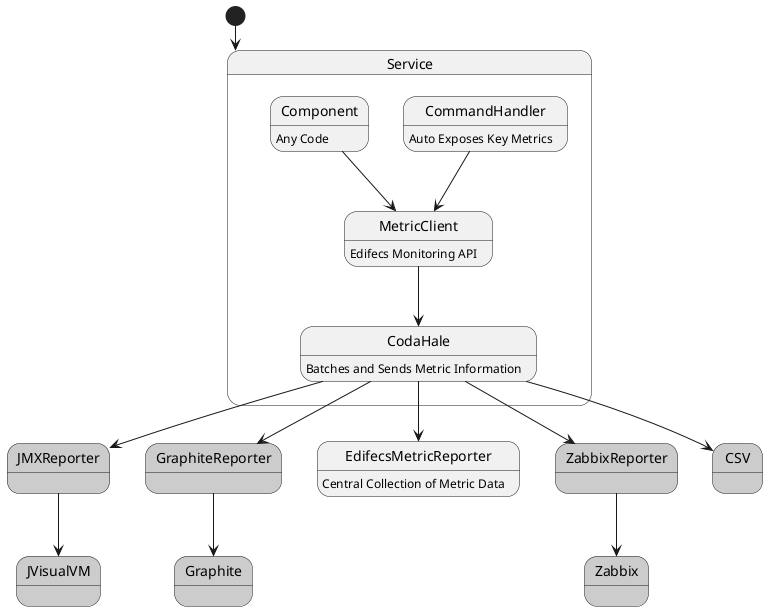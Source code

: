@startuml

[*] --> Service

state Service {
	CommandHandler --> MetricClient
	Component --> MetricClient
	MetricClient --> CodaHale
	
	
	Component : Any Code
	CommandHandler : Auto Exposes Key Metrics
	MetricClient : Edifecs Monitoring API
	CodaHale : Batches and Sends Metric Information 
}


CodaHale --> JMXReporter #CCCCCC
CodaHale --> GraphiteReporter #CCCCCC
CodaHale --> EdifecsMetricReporter
CodaHale --> ZabbixReporter #CCCCCC
CodaHale --> CSV #CCCCCC

JMXReporter --> JVisualVM #CCCCCC
GraphiteReporter --> Graphite #CCCCCC
ZabbixReporter --> Zabbix #CCCCCC

EdifecsMetricReporter : Central Collection of Metric Data

@enduml